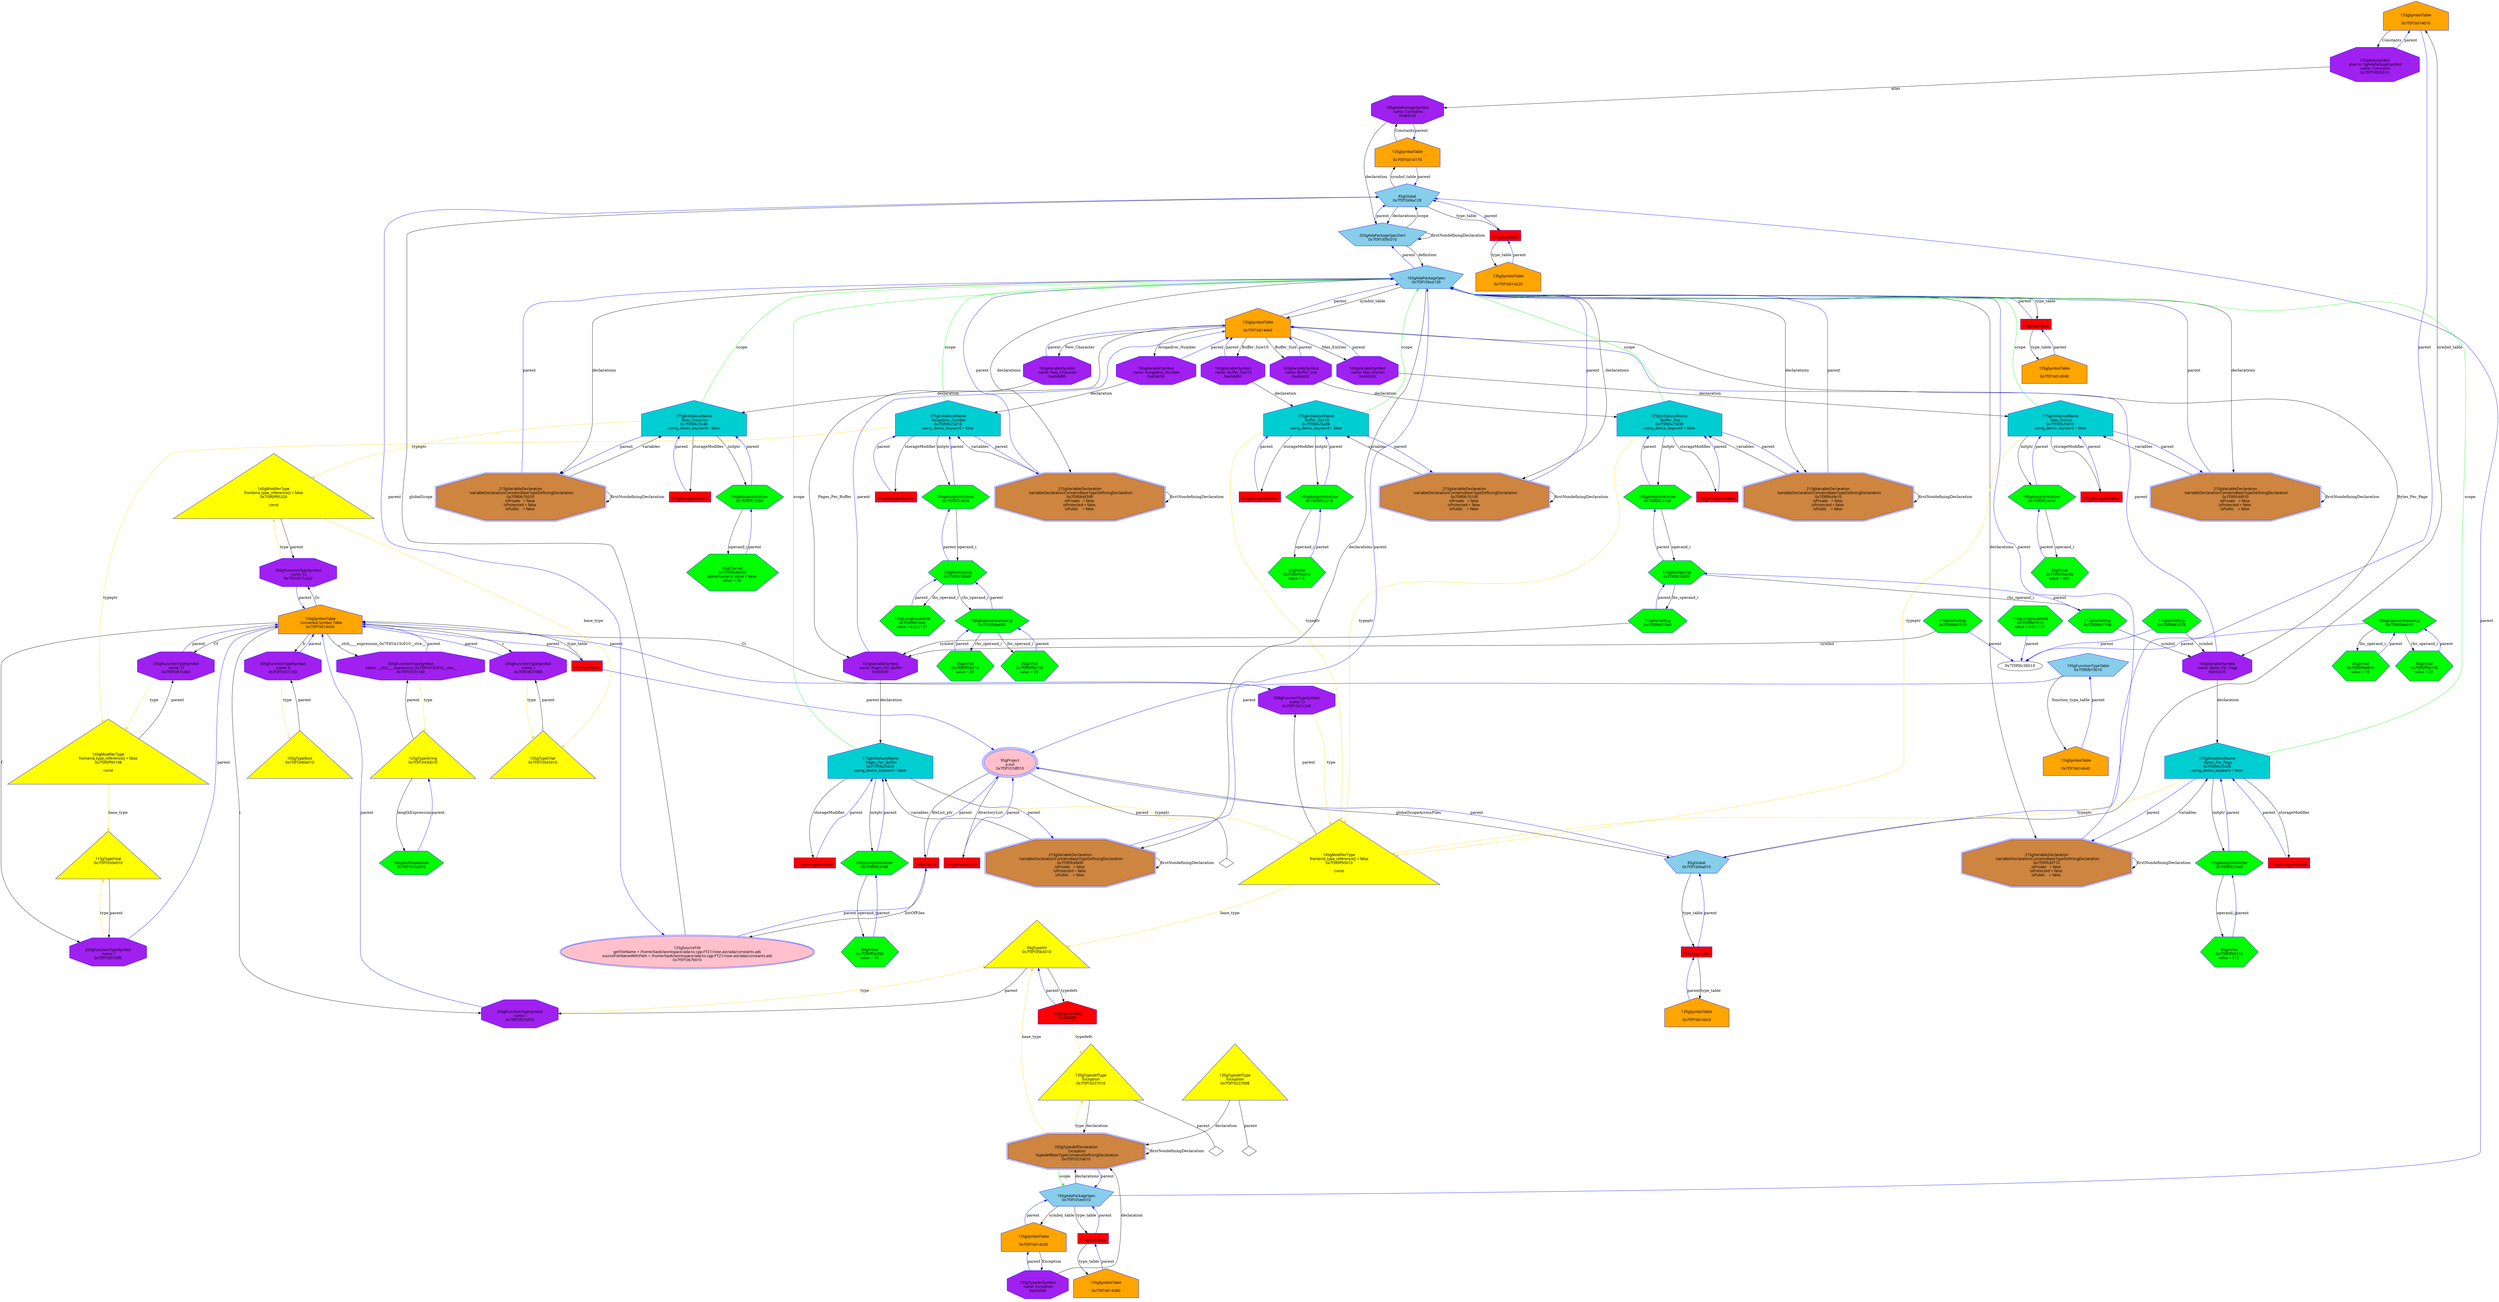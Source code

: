 digraph "Gconstants.ads.dot" {
"0x7f3f1b014010"[label="\n13SgSymbolTable\n  \n  0x7f3f1b014010  " shape=house,regular=0,URL="\N",tooltip="more info at \N",sides=5,peripheries=1,color="blue",fillcolor=orange,fontname="7x13bold",fontcolor=black,style=filled];
"0x7f3f1b014010" -> "0x7f3f10055010"[label="Constants" dir=forward ];
"0x7f3f1b014010" -> "0x7f3f1b06a010"[label="parent" color="blue" dir=forward ];
"0x7f3f1b0140c0"[label="\n13SgSymbolTable\n  \n  0x7f3f1b0140c0  " shape=house,regular=0,URL="\N",tooltip="more info at \N",sides=5,peripheries=1,color="blue",fillcolor=orange,fontname="7x13bold",fontcolor=black,style=filled];
"0x7f3f1b0140c0" -> "0xd0d9c0"[label="parent" color="blue" dir=forward ];
"0x7f3f1b014170"[label="\n13SgSymbolTable\n  \n  0x7f3f1b014170  " shape=house,regular=0,URL="\N",tooltip="more info at \N",sides=5,peripheries=1,color="blue",fillcolor=orange,fontname="7x13bold",fontcolor=black,style=filled];
"0x7f3f1b014170" -> "0xde2cc0"[label="Constants" dir=forward ];
"0x7f3f1b014170" -> "0x7f3f1b06a128"[label="parent" color="blue" dir=forward ];
"0x7f3f1b014220"[label="\n13SgSymbolTable\n  \n  0x7f3f1b014220  " shape=house,regular=0,URL="\N",tooltip="more info at \N",sides=5,peripheries=1,color="blue",fillcolor=orange,fontname="7x13bold",fontcolor=black,style=filled];
"0x7f3f1b014220" -> "0xd0d9e8"[label="parent" color="blue" dir=forward ];
"0x7f3f1b0142d0"[label="\n13SgSymbolTable\n  \n  0x7f3f1b0142d0  " shape=house,regular=0,URL="\N",tooltip="more info at \N",sides=5,peripheries=1,color="blue",fillcolor=orange,fontname="7x13bold",fontcolor=black,style=filled];
"0x7f3f1b0142d0" -> "0xdcb5b0"[label="Exception" dir=forward ];
"0x7f3f1b0142d0" -> "0x7f3f105ee010"[label="parent" color="blue" dir=forward ];
"0x7f3f1b014380"[label="\n13SgSymbolTable\n  \n  0x7f3f1b014380  " shape=house,regular=0,URL="\N",tooltip="more info at \N",sides=5,peripheries=1,color="blue",fillcolor=orange,fontname="7x13bold",fontcolor=black,style=filled];
"0x7f3f1b014380" -> "0xd0da10"[label="parent" color="blue" dir=forward ];
"0x7f3f1b014430"[label="\n13SgSymbolTable\n  Unnamed Symbol Table\n  0x7f3f1b014430  " shape=house,regular=0,URL="\N",tooltip="more info at \N",sides=5,peripheries=1,color="blue",fillcolor=orange,fontname="7x13bold",fontcolor=black,style=filled];
"0x7f3f1b014430" -> "0x7f3f1057c320"[label="Cc" dir=forward ];
"0x7f3f1b014430" -> "0x7f3f1057c2b0"[label="Cf" dir=forward ];
"0x7f3f1b014430" -> "0x7f3f1057c240"[label="Ci" dir=forward ];
"0x7f3f1b014430" -> "0x7f3f1057c1d0"[label="__strb____expression_0x7f3f1b15c010__stre__" dir=forward ];
"0x7f3f1b014430" -> "0x7f3f1057c160"[label="b" dir=forward ];
"0x7f3f1b014430" -> "0x7f3f1057c0f0"[label="f" dir=forward ];
"0x7f3f1b014430" -> "0x7f3f1057c080"[label="c" dir=forward ];
"0x7f3f1b014430" -> "0x7f3f1057c010"[label="i" dir=forward ];
"0x7f3f1b014430" -> "0xd0da38"[label="parent" color="blue" dir=forward ];
"0x7f3f1b0144e0"[label="\n13SgSymbolTable\n  \n  0x7f3f1b0144e0  " shape=house,regular=0,URL="\N",tooltip="more info at \N",sides=5,peripheries=1,color="blue",fillcolor=orange,fontname="7x13bold",fontcolor=black,style=filled];
"0x7f3f1b0144e0" -> "0xe0dd80"[label="New_Character" dir=forward ];
"0x7f3f1b0144e0" -> "0xe0dd50"[label="Buffer_Size10" dir=forward ];
"0x7f3f1b0144e0" -> "0xe0dd20"[label="Buffer_Size" dir=forward ];
"0x7f3f1b0144e0" -> "0xe0dcf0"[label="Pages_Per_Buffer" dir=forward ];
"0x7f3f1b0144e0" -> "0xe0dc90"[label="Avogadros_Number" dir=forward ];
"0x7f3f1b0144e0" -> "0xe0dcc0"[label="Bytes_Per_Page" dir=forward ];
"0x7f3f1b0144e0" -> "0xe0dc60"[label="Max_Entries" dir=forward ];
"0x7f3f1b0144e0" -> "0x7f3f105ee130"[label="parent" color="blue" dir=forward ];
"0x7f3f1b014590"[label="\n13SgSymbolTable\n  \n  0x7f3f1b014590  " shape=house,regular=0,URL="\N",tooltip="more info at \N",sides=5,peripheries=1,color="blue",fillcolor=orange,fontname="7x13bold",fontcolor=black,style=filled];
"0x7f3f1b014590" -> "0xd0da60"[label="parent" color="blue" dir=forward ];
"0x7f3f1b014640"[label="\n13SgSymbolTable\n  \n  0x7f3f1b014640  " shape=house,regular=0,URL="\N",tooltip="more info at \N",sides=5,peripheries=1,color="blue",fillcolor=orange,fontname="7x13bold",fontcolor=black,style=filled];
"0x7f3f1b014640" -> "0x7f3f0fb19010"[label="parent" color="blue" dir=forward ];
"0xdfa3d0"[label="\n17SgStorageModifier" shape=polygon,regular=0,URL="\N",tooltip="more info at \N",sides=4,peripheries=1,color="blue",fillcolor=red,fontname="7x13bold",fontcolor=black,style=filled];
"0xdfa3d0" -> "0x7f3f0fe25010"[label="parent" color="blue" dir=forward ];
"0xdfa3f8"[label="\n17SgStorageModifier" shape=polygon,regular=0,URL="\N",tooltip="more info at \N",sides=4,peripheries=1,color="blue",fillcolor=red,fontname="7x13bold",fontcolor=black,style=filled];
"0xdfa3f8" -> "0x7f3f0fe25218"[label="parent" color="blue" dir=forward ];
"0xdfa420"[label="\n17SgStorageModifier" shape=polygon,regular=0,URL="\N",tooltip="more info at \N",sides=4,peripheries=1,color="blue",fillcolor=red,fontname="7x13bold",fontcolor=black,style=filled];
"0xdfa420" -> "0x7f3f0fe25420"[label="parent" color="blue" dir=forward ];
"0xdfa448"[label="\n17SgStorageModifier" shape=polygon,regular=0,URL="\N",tooltip="more info at \N",sides=4,peripheries=1,color="blue",fillcolor=red,fontname="7x13bold",fontcolor=black,style=filled];
"0xdfa448" -> "0x7f3f0fe25628"[label="parent" color="blue" dir=forward ];
"0xdfa470"[label="\n17SgStorageModifier" shape=polygon,regular=0,URL="\N",tooltip="more info at \N",sides=4,peripheries=1,color="blue",fillcolor=red,fontname="7x13bold",fontcolor=black,style=filled];
"0xdfa470" -> "0x7f3f0fe25830"[label="parent" color="blue" dir=forward ];
"0xdfa498"[label="\n17SgStorageModifier" shape=polygon,regular=0,URL="\N",tooltip="more info at \N",sides=4,peripheries=1,color="blue",fillcolor=red,fontname="7x13bold",fontcolor=black,style=filled];
"0xdfa498" -> "0x7f3f0fe25a38"[label="parent" color="blue" dir=forward ];
"0xdfa4c0"[label="\n17SgStorageModifier" shape=polygon,regular=0,URL="\N",tooltip="more info at \N",sides=4,peripheries=1,color="blue",fillcolor=red,fontname="7x13bold",fontcolor=black,style=filled];
"0xdfa4c0" -> "0x7f3f0fe25c40"[label="parent" color="blue" dir=forward ];
"0x7f3f1067b010"[label="\n12SgSourceFile\n  getFileName = /home/liao6/workspace/ada-to-cpp-FY21/rose-ast/ada/constants.ads  \n  sourceFileNameWithPath = /home/liao6/workspace/ada-to-cpp-FY21/rose-ast/ada/constants.ads  \n  0x7f3f1067b010  " shape=ellipse,regular=0,URL="\N",tooltip="more info at \N",sides=5,peripheries=2,color="blue",fillcolor=pink,fontname="7x13bold",fontcolor=black,style=filled];
"0x7f3f1067b010" -> "0x7f3f1b06a128"[label="globalScope" dir=forward ];
"0x7f3f1067b010" -> "0xcd2f60"[label="parent" color="blue" dir=forward ];
"0xcd2f60"[label="\n10SgFileList" shape=polygon,regular=0,URL="\N",tooltip="more info at \N",sides=4,peripheries=1,color="blue",fillcolor=red,fontname="7x13bold",fontcolor=black,style=filled];
"0xcd2f60" -> "0x7f3f1067b010"[label="listOfFiles" dir=forward ];
"0xcd2f60" -> "0x7f3f107df010"[label="parent" color="blue" dir=forward ];
"0xcf2370"[label="\n15SgDirectoryList" shape=polygon,regular=0,URL="\N",tooltip="more info at \N",sides=4,peripheries=1,color="blue",fillcolor=red,fontname="7x13bold",fontcolor=black,style=filled];
"0xcf2370" -> "0x7f3f107df010"[label="parent" color="blue" dir=forward ];
"0x7f3f107df010"[label="\n9SgProject\n  a.out  \n  0x7f3f107df010  " shape=ellipse,regular=0,URL="\N",tooltip="more info at \N",sides=5,peripheries=3,color="blue",fillcolor=pink,fontname="7x13bold",fontcolor=black,style=filled];
"0x7f3f107df010" -> "0xcd2f60"[label="fileList_ptr" dir=forward ];
"0x7f3f107df010" -> "0xcf2370"[label="directoryList" dir=forward ];
"0x7f3f107df010" -> "0x7f3f1b06a010"[label="globalScopeAcrossFiles" dir=forward ];
"0x7f3f107df010" -> "0x7f3f107df010__parent__null"[label="parent" dir=none ];
"0x7f3f107df010__parent__null"[label="" shape=diamond ];
"0xdb0020"[label="\n12SgTypedefSeq\n  0xdb0020  " shape=house,regular=0,URL="\N",tooltip="more info at \N",sides=5,peripheries=1,color="blue",fillcolor=red,fontname="7x13bold",fontcolor=black,style=filled];
"0xdb0020" -> "0x7f3f10237010"[label="typedefs" color="gold1" dir=forward ];
"0xdb0020" -> "0x7f3f105b3010"[label="parent" color="blue" dir=forward ];
"0xd0d9c0"[label="\n11SgTypeTable" shape=polygon,regular=0,URL="\N",tooltip="more info at \N",sides=4,peripheries=1,color="blue",fillcolor=red,fontname="7x13bold",fontcolor=black,style=filled];
"0xd0d9c0" -> "0x7f3f1b0140c0"[label="type_table" dir=forward ];
"0xd0d9c0" -> "0x7f3f1b06a010"[label="parent" color="blue" dir=forward ];
"0xd0d9e8"[label="\n11SgTypeTable" shape=polygon,regular=0,URL="\N",tooltip="more info at \N",sides=4,peripheries=1,color="blue",fillcolor=red,fontname="7x13bold",fontcolor=black,style=filled];
"0xd0d9e8" -> "0x7f3f1b014220"[label="type_table" dir=forward ];
"0xd0d9e8" -> "0x7f3f1b06a128"[label="parent" color="blue" dir=forward ];
"0xd0da10"[label="\n11SgTypeTable" shape=polygon,regular=0,URL="\N",tooltip="more info at \N",sides=4,peripheries=1,color="blue",fillcolor=red,fontname="7x13bold",fontcolor=black,style=filled];
"0xd0da10" -> "0x7f3f1b014380"[label="type_table" dir=forward ];
"0xd0da10" -> "0x7f3f105ee010"[label="parent" color="blue" dir=forward ];
"0xd0da38"[label="\n11SgTypeTable" shape=polygon,regular=0,URL="\N",tooltip="more info at \N",sides=4,peripheries=1,color="blue",fillcolor=red,fontname="7x13bold",fontcolor=black,style=filled];
"0xd0da38" -> "0x7f3f1b014430"[label="type_table" dir=forward ];
"0xd0da38" -> "0x7f3f107df010"[label="parent" color="blue" dir=forward ];
"0xd0da60"[label="\n11SgTypeTable" shape=polygon,regular=0,URL="\N",tooltip="more info at \N",sides=4,peripheries=1,color="blue",fillcolor=red,fontname="7x13bold",fontcolor=black,style=filled];
"0xd0da60" -> "0x7f3f1b014590"[label="type_table" dir=forward ];
"0xd0da60" -> "0x7f3f105ee130"[label="parent" color="blue" dir=forward ];
"0x7f3f10545010"[label="\n10SgTypeChar\n  0x7f3f10545010  \n   \n   " shape=polygon,regular=0,URL="\N",tooltip="more info at \N",sides=3,peripheries=1,color="blue",fillcolor=yellow,fontname="7x13bold",fontcolor=black,style=filled];
"0x7f3f10545010" -> "0x7f3f1057c080"[label="parent" dir=forward ];
"0x7f3f105b3010"[label="\n9SgTypeInt\n  0x7f3f105b3010  \n   \n   " shape=polygon,regular=0,URL="\N",tooltip="more info at \N",sides=3,peripheries=1,color="blue",fillcolor=yellow,fontname="7x13bold",fontcolor=black,style=filled];
"0x7f3f105b3010" -> "0xdb0020"[label="typedefs" dir=forward ];
"0x7f3f105b3010" -> "0x7f3f1057c010"[label="parent" dir=forward ];
"0x7f3f1050e010"[label="\n11SgTypeFloat\n  0x7f3f1050e010  \n   \n   " shape=polygon,regular=0,URL="\N",tooltip="more info at \N",sides=3,peripheries=1,color="blue",fillcolor=yellow,fontname="7x13bold",fontcolor=black,style=filled];
"0x7f3f1050e010" -> "0x7f3f1057c0f0"[label="parent" dir=forward ];
"0x7f3f10430010"[label="\n12SgTypeString\n  0x7f3f10430010  \n   \n   " shape=polygon,regular=0,URL="\N",tooltip="more info at \N",sides=3,peripheries=1,color="blue",fillcolor=yellow,fontname="7x13bold",fontcolor=black,style=filled];
"0x7f3f10430010" -> "0x7f3f1b15c010"[label="lengthExpression" dir=forward ];
"0x7f3f10430010" -> "0x7f3f1057c1d0"[label="parent" dir=forward ];
"0x7f3f1046b010"[label="\n10SgTypeBool\n  0x7f3f1046b010  \n   \n   " shape=polygon,regular=0,URL="\N",tooltip="more info at \N",sides=3,peripheries=1,color="blue",fillcolor=yellow,fontname="7x13bold",fontcolor=black,style=filled];
"0x7f3f1046b010" -> "0x7f3f1057c160"[label="parent" dir=forward ];
"0x7f3f10237010"[label="\n13SgTypedefType\nException\n  0x7f3f10237010  \n   \n   " shape=polygon,regular=0,URL="\N",tooltip="more info at \N",sides=3,peripheries=1,color="blue",fillcolor=yellow,fontname="7x13bold",fontcolor=black,style=filled];
"0x7f3f10237010" -> "0x7f3f1027a010"[label="declaration" dir=forward ];
"0x7f3f10237010" -> "0x7f3f10237010__parent__null"[label="parent" dir=none ];
"0x7f3f10237010__parent__null"[label="" shape=diamond ];
"0x7f3f10237098"[label="\n13SgTypedefType\nException\n  0x7f3f10237098  \n   \n   " shape=polygon,regular=0,URL="\N",tooltip="more info at \N",sides=3,peripheries=1,color="blue",fillcolor=yellow,fontname="7x13bold",fontcolor=black,style=filled];
"0x7f3f10237098" -> "0x7f3f1027a010"[label="declaration" dir=forward ];
"0x7f3f10237098" -> "0x7f3f10237098__parent__null"[label="parent" dir=none ];
"0x7f3f10237098__parent__null"[label="" shape=diamond ];
"0x7f3f0ff95010"[label="\n14SgModifierType\n    frontend_type_reference() = false    \n  0x7f3f0ff95010  \n   \n const \n   " shape=polygon,regular=0,URL="\N",tooltip="more info at \N",sides=3,peripheries=1,color="blue",fillcolor=yellow,fontname="7x13bold",fontcolor=black,style=filled];
"0x7f3f0ff95010" -> "0x7f3f105b3010"[label="base_type" color="gold1" dir=forward ];
"0x7f3f0ff95010" -> "0x7f3f1057c240"[label="parent" dir=forward ];
"0x7f3f0ff95198"[label="\n14SgModifierType\n    frontend_type_reference() = false    \n  0x7f3f0ff95198  \n   \n const \n   " shape=polygon,regular=0,URL="\N",tooltip="more info at \N",sides=3,peripheries=1,color="blue",fillcolor=yellow,fontname="7x13bold",fontcolor=black,style=filled];
"0x7f3f0ff95198" -> "0x7f3f1050e010"[label="base_type" color="gold1" dir=forward ];
"0x7f3f0ff95198" -> "0x7f3f1057c2b0"[label="parent" dir=forward ];
"0x7f3f0ff95320"[label="\n14SgModifierType\n    frontend_type_reference() = false    \n  0x7f3f0ff95320  \n   \n const \n   " shape=polygon,regular=0,URL="\N",tooltip="more info at \N",sides=3,peripheries=1,color="blue",fillcolor=yellow,fontname="7x13bold",fontcolor=black,style=filled];
"0x7f3f0ff95320" -> "0x7f3f10545010"[label="base_type" color="gold1" dir=forward ];
"0x7f3f0ff95320" -> "0x7f3f1057c320"[label="parent" dir=forward ];
"0x7f3f1b06a010"[label="\n8SgGlobal\n  0x7f3f1b06a010  " shape=polygon,regular=0,URL="\N",tooltip="more info at \N",sides=5,peripheries=1,color="blue",fillcolor=skyblue,fontname="7x13bold",fontcolor=black,style=filled];
"0x7f3f1b06a010" -> "0x7f3f1b014010"[label="symbol_table" dir=forward ];
"0x7f3f1b06a010" -> "0xd0d9c0"[label="type_table" dir=forward ];
"0x7f3f1b06a010" -> "0x7f3f107df010"[label="parent" color="blue" dir=forward ];
"0x7f3f1b06a128"[label="\n8SgGlobal\n  0x7f3f1b06a128  " shape=polygon,regular=0,URL="\N",tooltip="more info at \N",sides=5,peripheries=1,color="blue",fillcolor=skyblue,fontname="7x13bold",fontcolor=black,style=filled];
"0x7f3f1b06a128" -> "0x7f3f1009c010"[label="declarations" dir=forward ];
"0x7f3f1b06a128" -> "0x7f3f1b014170"[label="symbol_table" dir=forward ];
"0x7f3f1b06a128" -> "0xd0d9e8"[label="type_table" dir=forward ];
"0x7f3f1b06a128" -> "0x7f3f1067b010"[label="parent" color="blue" dir=forward ];
"0x7f3f0fb19010"[label="\n19SgFunctionTypeTable\n  0x7f3f0fb19010  " shape=polygon,regular=0,URL="\N",tooltip="more info at \N",sides=5,peripheries=1,color="blue",fillcolor=skyblue,fontname="7x13bold",fontcolor=black,style=filled];
"0x7f3f0fb19010" -> "0x7f3f1b014640"[label="function_type_table" dir=forward ];
"0x7f3f0fb19010" -> "0x7f3f107df010"[label="parent" color="blue" dir=forward ];
"0x7f3f1027a010"[label="\n20SgTypedefDeclaration\n  Exception\n  !typedefBaseTypeContainsDefiningDeclaration\n  0x7f3f1027a010  " shape=polygon,regular=0,URL="\N",tooltip="more info at \N",sides=8,peripheries=2,color="blue",fillcolor=peru,fontname="7x13bold",fontcolor=black,style=filled];
"0x7f3f1027a010" -> "0x7f3f105b3010"[label="base_type" color="gold1" dir=forward ];
"0x7f3f1027a010" -> "0x7f3f10237010"[label="type" color="gold1" dir=forward ];
"0x7f3f1027a010" -> "0x7f3f105ee010"[label="scope" color="green" dir=forward ];
"0x7f3f1027a010" -> "0x7f3f1027a010"[label="firstNondefiningDeclaration" dir=forward ];
"0x7f3f1027a010" -> "0x7f3f105ee010"[label="parent" color="blue" dir=forward ];
"0x7f3f0fc6f010"[label="\n21SgVariableDeclaration\n  !variableDeclarationContainsBaseTypeDefiningDeclaration\n  0x7f3f0fc6f010  \n isPrivate   = false  \n isProtected = false  \n isPublic    = false  " shape=polygon,regular=0,URL="\N",tooltip="more info at \N",sides=8,peripheries=2,color="blue",fillcolor=peru,fontname="7x13bold",fontcolor=black,style=filled];
"0x7f3f0fc6f010" -> "0x7f3f0fe25010"[label="variables" dir=forward ];
"0x7f3f0fc6f010" -> "0x7f3f0fc6f010"[label="firstNondefiningDeclaration" dir=forward ];
"0x7f3f0fc6f010" -> "0x7f3f105ee130"[label="parent" color="blue" dir=forward ];
"0x7f3f0fc6f390"[label="\n21SgVariableDeclaration\n  !variableDeclarationContainsBaseTypeDefiningDeclaration\n  0x7f3f0fc6f390  \n isPrivate   = false  \n isProtected = false  \n isPublic    = false  " shape=polygon,regular=0,URL="\N",tooltip="more info at \N",sides=8,peripheries=2,color="blue",fillcolor=peru,fontname="7x13bold",fontcolor=black,style=filled];
"0x7f3f0fc6f390" -> "0x7f3f0fe25218"[label="variables" dir=forward ];
"0x7f3f0fc6f390" -> "0x7f3f0fc6f390"[label="firstNondefiningDeclaration" dir=forward ];
"0x7f3f0fc6f390" -> "0x7f3f105ee130"[label="parent" color="blue" dir=forward ];
"0x7f3f0fc6f710"[label="\n21SgVariableDeclaration\n  !variableDeclarationContainsBaseTypeDefiningDeclaration\n  0x7f3f0fc6f710  \n isPrivate   = false  \n isProtected = false  \n isPublic    = false  " shape=polygon,regular=0,URL="\N",tooltip="more info at \N",sides=8,peripheries=2,color="blue",fillcolor=peru,fontname="7x13bold",fontcolor=black,style=filled];
"0x7f3f0fc6f710" -> "0x7f3f0fe25420"[label="variables" dir=forward ];
"0x7f3f0fc6f710" -> "0x7f3f0fc6f710"[label="firstNondefiningDeclaration" dir=forward ];
"0x7f3f0fc6f710" -> "0x7f3f105ee130"[label="parent" color="blue" dir=forward ];
"0x7f3f0fc6fa90"[label="\n21SgVariableDeclaration\n  !variableDeclarationContainsBaseTypeDefiningDeclaration\n  0x7f3f0fc6fa90  \n isPrivate   = false  \n isProtected = false  \n isPublic    = false  " shape=polygon,regular=0,URL="\N",tooltip="more info at \N",sides=8,peripheries=2,color="blue",fillcolor=peru,fontname="7x13bold",fontcolor=black,style=filled];
"0x7f3f0fc6fa90" -> "0x7f3f0fe25628"[label="variables" dir=forward ];
"0x7f3f0fc6fa90" -> "0x7f3f0fc6fa90"[label="firstNondefiningDeclaration" dir=forward ];
"0x7f3f0fc6fa90" -> "0x7f3f105ee130"[label="parent" color="blue" dir=forward ];
"0x7f3f0fc6fe10"[label="\n21SgVariableDeclaration\n  !variableDeclarationContainsBaseTypeDefiningDeclaration\n  0x7f3f0fc6fe10  \n isPrivate   = false  \n isProtected = false  \n isPublic    = false  " shape=polygon,regular=0,URL="\N",tooltip="more info at \N",sides=8,peripheries=2,color="blue",fillcolor=peru,fontname="7x13bold",fontcolor=black,style=filled];
"0x7f3f0fc6fe10" -> "0x7f3f0fe25830"[label="variables" dir=forward ];
"0x7f3f0fc6fe10" -> "0x7f3f0fc6fe10"[label="firstNondefiningDeclaration" dir=forward ];
"0x7f3f0fc6fe10" -> "0x7f3f105ee130"[label="parent" color="blue" dir=forward ];
"0x7f3f0fc70190"[label="\n21SgVariableDeclaration\n  !variableDeclarationContainsBaseTypeDefiningDeclaration\n  0x7f3f0fc70190  \n isPrivate   = false  \n isProtected = false  \n isPublic    = false  " shape=polygon,regular=0,URL="\N",tooltip="more info at \N",sides=8,peripheries=2,color="blue",fillcolor=peru,fontname="7x13bold",fontcolor=black,style=filled];
"0x7f3f0fc70190" -> "0x7f3f0fe25a38"[label="variables" dir=forward ];
"0x7f3f0fc70190" -> "0x7f3f0fc70190"[label="firstNondefiningDeclaration" dir=forward ];
"0x7f3f0fc70190" -> "0x7f3f105ee130"[label="parent" color="blue" dir=forward ];
"0x7f3f0fc70510"[label="\n21SgVariableDeclaration\n  !variableDeclarationContainsBaseTypeDefiningDeclaration\n  0x7f3f0fc70510  \n isPrivate   = false  \n isProtected = false  \n isPublic    = false  " shape=polygon,regular=0,URL="\N",tooltip="more info at \N",sides=8,peripheries=2,color="blue",fillcolor=peru,fontname="7x13bold",fontcolor=black,style=filled];
"0x7f3f0fc70510" -> "0x7f3f0fe25c40"[label="variables" dir=forward ];
"0x7f3f0fc70510" -> "0x7f3f0fc70510"[label="firstNondefiningDeclaration" dir=forward ];
"0x7f3f0fc70510" -> "0x7f3f105ee130"[label="parent" color="blue" dir=forward ];
"0x7f3f105ee010"[label="\n16SgAdaPackageSpec\n  0x7f3f105ee010  " shape=polygon,regular=0,URL="\N",tooltip="more info at \N",sides=5,peripheries=1,color="blue",fillcolor=skyblue,fontname="7x13bold",fontcolor=black,style=filled];
"0x7f3f105ee010" -> "0x7f3f1027a010"[label="declarations" dir=forward ];
"0x7f3f105ee010" -> "0x7f3f1b0142d0"[label="symbol_table" dir=forward ];
"0x7f3f105ee010" -> "0xd0da10"[label="type_table" dir=forward ];
"0x7f3f105ee010" -> "0x7f3f1b06a128"[label="parent" color="blue" dir=forward ];
"0x7f3f105ee130"[label="\n16SgAdaPackageSpec\n  0x7f3f105ee130  " shape=polygon,regular=0,URL="\N",tooltip="more info at \N",sides=5,peripheries=1,color="blue",fillcolor=skyblue,fontname="7x13bold",fontcolor=black,style=filled];
"0x7f3f105ee130" -> "0x7f3f0fc6f010"[label="declarations" dir=forward ];
"0x7f3f105ee130" -> "0x7f3f0fc6f390"[label="declarations" dir=forward ];
"0x7f3f105ee130" -> "0x7f3f0fc6f710"[label="declarations" dir=forward ];
"0x7f3f105ee130" -> "0x7f3f0fc6fa90"[label="declarations" dir=forward ];
"0x7f3f105ee130" -> "0x7f3f0fc6fe10"[label="declarations" dir=forward ];
"0x7f3f105ee130" -> "0x7f3f0fc70190"[label="declarations" dir=forward ];
"0x7f3f105ee130" -> "0x7f3f0fc70510"[label="declarations" dir=forward ];
"0x7f3f105ee130" -> "0x7f3f1b0144e0"[label="symbol_table" dir=forward ];
"0x7f3f105ee130" -> "0xd0da60"[label="type_table" dir=forward ];
"0x7f3f105ee130" -> "0x7f3f1009c010"[label="parent" color="blue" dir=forward ];
"0x7f3f1009c010"[label="\n20SgAdaPackageSpecDecl\n  0x7f3f1009c010  " shape=polygon,regular=0,URL="\N",tooltip="more info at \N",sides=5,peripheries=1,color="blue",fillcolor=skyblue,fontname="7x13bold",fontcolor=black,style=filled];
"0x7f3f1009c010" -> "0x7f3f105ee130"[label="definition" dir=forward ];
"0x7f3f1009c010" -> "0x7f3f1b06a128"[label="scope" dir=forward ];
"0x7f3f1009c010" -> "0x7f3f1009c010"[label="firstNondefiningDeclaration" dir=forward ];
"0x7f3f1009c010" -> "0x7f3f1b06a128"[label="parent" color="blue" dir=forward ];
"0x7f3f0fb87010"[label="\n11SgVarRefExp\n  0x7f3f0fb87010  " shape=polygon,regular=0,URL="\N",tooltip="more info at \N",sides=6,peripheries=1,color="blue",fillcolor=green,fontname="7x13bold",fontcolor=black,style=filled];
"0x7f3f0fb87010" -> "0xe0dcf0"[label="symbol" dir=forward ];
"0x7f3f0fb87010" -> "0x7f3f0fc38010"[label="parent" color="blue" dir=forward ];
"0x7f3f0fb87078"[label="\n11SgVarRefExp\n  0x7f3f0fb87078  " shape=polygon,regular=0,URL="\N",tooltip="more info at \N",sides=6,peripheries=1,color="blue",fillcolor=green,fontname="7x13bold",fontcolor=black,style=filled];
"0x7f3f0fb87078" -> "0xe0dcc0"[label="symbol" dir=forward ];
"0x7f3f0fb87078" -> "0x7f3f0fc38010"[label="parent" color="blue" dir=forward ];
"0x7f3f0fb870e0"[label="\n11SgVarRefExp\n  0x7f3f0fb870e0  " shape=polygon,regular=0,URL="\N",tooltip="more info at \N",sides=6,peripheries=1,color="blue",fillcolor=green,fontname="7x13bold",fontcolor=black,style=filled];
"0x7f3f0fb870e0" -> "0xe0dcf0"[label="symbol" dir=forward ];
"0x7f3f0fb870e0" -> "0x7f3f0fc380f0"[label="parent" color="blue" dir=forward ];
"0x7f3f0fb87148"[label="\n11SgVarRefExp\n  0x7f3f0fb87148  " shape=polygon,regular=0,URL="\N",tooltip="more info at \N",sides=6,peripheries=1,color="blue",fillcolor=green,fontname="7x13bold",fontcolor=black,style=filled];
"0x7f3f0fb87148" -> "0xe0dcc0"[label="symbol" dir=forward ];
"0x7f3f0fb87148" -> "0x7f3f0fc380f0"[label="parent" color="blue" dir=forward ];
"0x7f3f0ff23010"[label="\n19SgAssignInitializer\n  0x7f3f0ff23010  " shape=polygon,regular=0,URL="\N",tooltip="more info at \N",sides=6,peripheries=1,color="blue",fillcolor=green,fontname="7x13bold",fontcolor=black,style=filled];
"0x7f3f0ff23010" -> "0x7f3f0ff56090"[label="operand_i" dir=forward ];
"0x7f3f0ff23010" -> "0x7f3f0fe25010"[label="parent" color="blue" dir=forward ];
"0x7f3f0ff23078"[label="\n19SgAssignInitializer\n  0x7f3f0ff23078  " shape=polygon,regular=0,URL="\N",tooltip="more info at \N",sides=6,peripheries=1,color="blue",fillcolor=green,fontname="7x13bold",fontcolor=black,style=filled];
"0x7f3f0ff23078" -> "0x7f3f0fc38080"[label="operand_i" dir=forward ];
"0x7f3f0ff23078" -> "0x7f3f0fe25218"[label="parent" color="blue" dir=forward ];
"0x7f3f0ff230e0"[label="\n19SgAssignInitializer\n  0x7f3f0ff230e0  " shape=polygon,regular=0,URL="\N",tooltip="more info at \N",sides=6,peripheries=1,color="blue",fillcolor=green,fontname="7x13bold",fontcolor=black,style=filled];
"0x7f3f0ff230e0" -> "0x7f3f0ff56310"[label="operand_i" dir=forward ];
"0x7f3f0ff230e0" -> "0x7f3f0fe25420"[label="parent" color="blue" dir=forward ];
"0x7f3f0ff23148"[label="\n19SgAssignInitializer\n  0x7f3f0ff23148  " shape=polygon,regular=0,URL="\N",tooltip="more info at \N",sides=6,peripheries=1,color="blue",fillcolor=green,fontname="7x13bold",fontcolor=black,style=filled];
"0x7f3f0ff23148" -> "0x7f3f0ff56390"[label="operand_i" dir=forward ];
"0x7f3f0ff23148" -> "0x7f3f0fe25628"[label="parent" color="blue" dir=forward ];
"0x7f3f0ff231b0"[label="\n19SgAssignInitializer\n  0x7f3f0ff231b0  " shape=polygon,regular=0,URL="\N",tooltip="more info at \N",sides=6,peripheries=1,color="blue",fillcolor=green,fontname="7x13bold",fontcolor=black,style=filled];
"0x7f3f0ff231b0" -> "0x7f3f0fc380f0"[label="operand_i" dir=forward ];
"0x7f3f0ff231b0" -> "0x7f3f0fe25830"[label="parent" color="blue" dir=forward ];
"0x7f3f0ff23218"[label="\n19SgAssignInitializer\n  0x7f3f0ff23218  " shape=polygon,regular=0,URL="\N",tooltip="more info at \N",sides=6,peripheries=1,color="blue",fillcolor=green,fontname="7x13bold",fontcolor=black,style=filled];
"0x7f3f0ff23218" -> "0x7f3f0ff56410"[label="operand_i" dir=forward ];
"0x7f3f0ff23218" -> "0x7f3f0fe25a38"[label="parent" color="blue" dir=forward ];
"0x7f3f0ff23280"[label="\n19SgAssignInitializer\n  0x7f3f0ff23280  " shape=polygon,regular=0,URL="\N",tooltip="more info at \N",sides=6,peripheries=1,color="blue",fillcolor=green,fontname="7x13bold",fontcolor=black,style=filled];
"0x7f3f0ff23280" -> "0x7f3f0fb48090"[label="operand_i" dir=forward ];
"0x7f3f0ff23280" -> "0x7f3f0fe25c40"[label="parent" color="blue" dir=forward ];
"0x7f3f0fc38080"[label="\n12SgMultiplyOp\n  0x7f3f0fc38080  " shape=polygon,regular=0,URL="\N",tooltip="more info at \N",sides=6,peripheries=1,color="blue",fillcolor=green,fontname="7x13bold",fontcolor=black,style=filled];
"0x7f3f0fc38080" -> "0x7f3f0fbf10a0"[label="lhs_operand_i" dir=forward ];
"0x7f3f0fc38080" -> "0x7f3f0fbba080"[label="rhs_operand_i" dir=forward ];
"0x7f3f0fc38080" -> "0x7f3f0ff23078"[label="parent" color="blue" dir=forward ];
"0x7f3f0fc380f0"[label="\n12SgMultiplyOp\n  0x7f3f0fc380f0  " shape=polygon,regular=0,URL="\N",tooltip="more info at \N",sides=6,peripheries=1,color="blue",fillcolor=green,fontname="7x13bold",fontcolor=black,style=filled];
"0x7f3f0fc380f0" -> "0x7f3f0fb870e0"[label="lhs_operand_i" dir=forward ];
"0x7f3f0fc380f0" -> "0x7f3f0fb87148"[label="rhs_operand_i" dir=forward ];
"0x7f3f0fc380f0" -> "0x7f3f0ff231b0"[label="parent" color="blue" dir=forward ];
"0x7f3f0fb48090"[label="\n9SgCharVal\n  0x7f3f0fb48090  \n alpha/numeric value = false  \n value = 39  " shape=polygon,regular=0,URL="\N",tooltip="more info at \N",sides=6,peripheries=1,color="blue",fillcolor=green,fontname="7x13bold",fontcolor=black,style=filled];
"0x7f3f0fb48090" -> "0x7f3f0ff23280"[label="parent" color="blue" dir=forward ];
"0x7f3f0ff56010"[label="\n8SgIntVal\n  0x7f3f0ff56010  \n value = 10  " shape=polygon,regular=0,URL="\N",tooltip="more info at \N",sides=6,peripheries=1,color="blue",fillcolor=green,fontname="7x13bold",fontcolor=black,style=filled];
"0x7f3f0ff56010" -> "0x7f3f0fbba010"[label="parent" color="blue" dir=forward ];
"0x7f3f0ff56090"[label="\n8SgIntVal\n  0x7f3f0ff56090  \n value = 400  " shape=polygon,regular=0,URL="\N",tooltip="more info at \N",sides=6,peripheries=1,color="blue",fillcolor=green,fontname="7x13bold",fontcolor=black,style=filled];
"0x7f3f0ff56090" -> "0x7f3f0ff23010"[label="parent" color="blue" dir=forward ];
"0x7f3f0ff56110"[label="\n8SgIntVal\n  0x7f3f0ff56110  \n value = 23  " shape=polygon,regular=0,URL="\N",tooltip="more info at \N",sides=6,peripheries=1,color="blue",fillcolor=green,fontname="7x13bold",fontcolor=black,style=filled];
"0x7f3f0ff56110" -> "0x7f3f0fbba010"[label="parent" color="blue" dir=forward ];
"0x7f3f0ff56190"[label="\n8SgIntVal\n  0x7f3f0ff56190  \n value = 10  " shape=polygon,regular=0,URL="\N",tooltip="more info at \N",sides=6,peripheries=1,color="blue",fillcolor=green,fontname="7x13bold",fontcolor=black,style=filled];
"0x7f3f0ff56190" -> "0x7f3f0fbba080"[label="parent" color="blue" dir=forward ];
"0x7f3f0ff56210"[label="\n8SgIntVal\n  0x7f3f0ff56210  \n value = 23  " shape=polygon,regular=0,URL="\N",tooltip="more info at \N",sides=6,peripheries=1,color="blue",fillcolor=green,fontname="7x13bold",fontcolor=black,style=filled];
"0x7f3f0ff56210" -> "0x7f3f0fbba080"[label="parent" color="blue" dir=forward ];
"0x7f3f0ff56310"[label="\n8SgIntVal\n  0x7f3f0ff56310  \n value = 512  " shape=polygon,regular=0,URL="\N",tooltip="more info at \N",sides=6,peripheries=1,color="blue",fillcolor=green,fontname="7x13bold",fontcolor=black,style=filled];
"0x7f3f0ff56310" -> "0x7f3f0ff230e0"[label="parent" color="blue" dir=forward ];
"0x7f3f0ff56390"[label="\n8SgIntVal\n  0x7f3f0ff56390  \n value = 10  " shape=polygon,regular=0,URL="\N",tooltip="more info at \N",sides=6,peripheries=1,color="blue",fillcolor=green,fontname="7x13bold",fontcolor=black,style=filled];
"0x7f3f0ff56390" -> "0x7f3f0ff23148"[label="parent" color="blue" dir=forward ];
"0x7f3f0ff56410"[label="\n8SgIntVal\n  0x7f3f0ff56410  \n value = 5  " shape=polygon,regular=0,URL="\N",tooltip="more info at \N",sides=6,peripheries=1,color="blue",fillcolor=green,fontname="7x13bold",fontcolor=black,style=filled];
"0x7f3f0ff56410" -> "0x7f3f0ff23218"[label="parent" color="blue" dir=forward ];
"0x7f3f0fbf1010"[label="\n15SgLongDoubleVal\n  0x7f3f0fbf1010  \n value = 6.022137  " shape=polygon,regular=0,URL="\N",tooltip="more info at \N",sides=6,peripheries=1,color="blue",fillcolor=green,fontname="7x13bold",fontcolor=black,style=filled];
"0x7f3f0fbf1010" -> "0x7f3f0fc38010"[label="parent" color="blue" dir=forward ];
"0x7f3f0fbf10a0"[label="\n15SgLongDoubleVal\n  0x7f3f0fbf10a0  \n value = 6.022137  " shape=polygon,regular=0,URL="\N",tooltip="more info at \N",sides=6,peripheries=1,color="blue",fillcolor=green,fontname="7x13bold",fontcolor=black,style=filled];
"0x7f3f0fbf10a0" -> "0x7f3f0fc38080"[label="parent" color="blue" dir=forward ];
"0x7f3f1b15c010"[label="\n16SgNullExpression\n  0x7f3f1b15c010  " shape=polygon,regular=0,URL="\N",tooltip="more info at \N",sides=6,peripheries=1,color="blue",fillcolor=green,fontname="7x13bold",fontcolor=black,style=filled];
"0x7f3f1b15c010" -> "0x7f3f10430010"[label="parent" color="blue" dir=forward ];
"0x7f3f0fbba010"[label="\n18SgExponentiationOp\n  0x7f3f0fbba010  " shape=polygon,regular=0,URL="\N",tooltip="more info at \N",sides=6,peripheries=1,color="blue",fillcolor=green,fontname="7x13bold",fontcolor=black,style=filled];
"0x7f3f0fbba010" -> "0x7f3f0ff56010"[label="lhs_operand_i" dir=forward ];
"0x7f3f0fbba010" -> "0x7f3f0ff56110"[label="rhs_operand_i" dir=forward ];
"0x7f3f0fbba010" -> "0x7f3f0fc38010"[label="parent" color="blue" dir=forward ];
"0x7f3f0fbba080"[label="\n18SgExponentiationOp\n  0x7f3f0fbba080  " shape=polygon,regular=0,URL="\N",tooltip="more info at \N",sides=6,peripheries=1,color="blue",fillcolor=green,fontname="7x13bold",fontcolor=black,style=filled];
"0x7f3f0fbba080" -> "0x7f3f0ff56190"[label="lhs_operand_i" dir=forward ];
"0x7f3f0fbba080" -> "0x7f3f0ff56210"[label="rhs_operand_i" dir=forward ];
"0x7f3f0fbba080" -> "0x7f3f0fc38080"[label="parent" color="blue" dir=forward ];
"0xe0dc60"[label="\n16SgVariableSymbol\n name: Max_Entries\n  0xe0dc60  " shape=polygon,regular=0,URL="\N",tooltip="more info at \N",sides=8,peripheries=1,color="blue",fillcolor=purple,fontname="7x13bold",fontcolor=black,style=filled];
"0xe0dc60" -> "0x7f3f0fe25010"[label="declaration" dir=forward ];
"0xe0dc60" -> "0x7f3f1b0144e0"[label="parent" color="blue" dir=forward ];
"0xe0dc90"[label="\n16SgVariableSymbol\n name: Avogadros_Number\n  0xe0dc90  " shape=polygon,regular=0,URL="\N",tooltip="more info at \N",sides=8,peripheries=1,color="blue",fillcolor=purple,fontname="7x13bold",fontcolor=black,style=filled];
"0xe0dc90" -> "0x7f3f0fe25218"[label="declaration" dir=forward ];
"0xe0dc90" -> "0x7f3f1b0144e0"[label="parent" color="blue" dir=forward ];
"0xe0dcc0"[label="\n16SgVariableSymbol\n name: Bytes_Per_Page\n  0xe0dcc0  " shape=polygon,regular=0,URL="\N",tooltip="more info at \N",sides=8,peripheries=1,color="blue",fillcolor=purple,fontname="7x13bold",fontcolor=black,style=filled];
"0xe0dcc0" -> "0x7f3f0fe25420"[label="declaration" dir=forward ];
"0xe0dcc0" -> "0x7f3f1b0144e0"[label="parent" color="blue" dir=forward ];
"0xe0dcf0"[label="\n16SgVariableSymbol\n name: Pages_Per_Buffer\n  0xe0dcf0  " shape=polygon,regular=0,URL="\N",tooltip="more info at \N",sides=8,peripheries=1,color="blue",fillcolor=purple,fontname="7x13bold",fontcolor=black,style=filled];
"0xe0dcf0" -> "0x7f3f0fe25628"[label="declaration" dir=forward ];
"0xe0dcf0" -> "0x7f3f1b0144e0"[label="parent" color="blue" dir=forward ];
"0xe0dd20"[label="\n16SgVariableSymbol\n name: Buffer_Size\n  0xe0dd20  " shape=polygon,regular=0,URL="\N",tooltip="more info at \N",sides=8,peripheries=1,color="blue",fillcolor=purple,fontname="7x13bold",fontcolor=black,style=filled];
"0xe0dd20" -> "0x7f3f0fe25830"[label="declaration" dir=forward ];
"0xe0dd20" -> "0x7f3f1b0144e0"[label="parent" color="blue" dir=forward ];
"0xe0dd50"[label="\n16SgVariableSymbol\n name: Buffer_Size10\n  0xe0dd50  " shape=polygon,regular=0,URL="\N",tooltip="more info at \N",sides=8,peripheries=1,color="blue",fillcolor=purple,fontname="7x13bold",fontcolor=black,style=filled];
"0xe0dd50" -> "0x7f3f0fe25a38"[label="declaration" dir=forward ];
"0xe0dd50" -> "0x7f3f1b0144e0"[label="parent" color="blue" dir=forward ];
"0xe0dd80"[label="\n16SgVariableSymbol\n name: New_Character\n  0xe0dd80  " shape=polygon,regular=0,URL="\N",tooltip="more info at \N",sides=8,peripheries=1,color="blue",fillcolor=purple,fontname="7x13bold",fontcolor=black,style=filled];
"0xe0dd80" -> "0x7f3f0fe25c40"[label="declaration" dir=forward ];
"0xe0dd80" -> "0x7f3f1b0144e0"[label="parent" color="blue" dir=forward ];
"0x7f3f1057c010"[label="\n20SgFunctionTypeSymbol\n name: i\n  0x7f3f1057c010  " shape=polygon,regular=0,URL="\N",tooltip="more info at \N",sides=8,peripheries=1,color="blue",fillcolor=purple,fontname="7x13bold",fontcolor=black,style=filled];
"0x7f3f1057c010" -> "0x7f3f105b3010"[label="type" color="gold1" dir=forward ];
"0x7f3f1057c010" -> "0x7f3f1b014430"[label="parent" color="blue" dir=forward ];
"0x7f3f1057c080"[label="\n20SgFunctionTypeSymbol\n name: c\n  0x7f3f1057c080  " shape=polygon,regular=0,URL="\N",tooltip="more info at \N",sides=8,peripheries=1,color="blue",fillcolor=purple,fontname="7x13bold",fontcolor=black,style=filled];
"0x7f3f1057c080" -> "0x7f3f10545010"[label="type" color="gold1" dir=forward ];
"0x7f3f1057c080" -> "0x7f3f1b014430"[label="parent" color="blue" dir=forward ];
"0x7f3f1057c0f0"[label="\n20SgFunctionTypeSymbol\n name: f\n  0x7f3f1057c0f0  " shape=polygon,regular=0,URL="\N",tooltip="more info at \N",sides=8,peripheries=1,color="blue",fillcolor=purple,fontname="7x13bold",fontcolor=black,style=filled];
"0x7f3f1057c0f0" -> "0x7f3f1050e010"[label="type" color="gold1" dir=forward ];
"0x7f3f1057c0f0" -> "0x7f3f1b014430"[label="parent" color="blue" dir=forward ];
"0x7f3f1057c160"[label="\n20SgFunctionTypeSymbol\n name: b\n  0x7f3f1057c160  " shape=polygon,regular=0,URL="\N",tooltip="more info at \N",sides=8,peripheries=1,color="blue",fillcolor=purple,fontname="7x13bold",fontcolor=black,style=filled];
"0x7f3f1057c160" -> "0x7f3f1046b010"[label="type" color="gold1" dir=forward ];
"0x7f3f1057c160" -> "0x7f3f1b014430"[label="parent" color="blue" dir=forward ];
"0x7f3f1057c1d0"[label="\n20SgFunctionTypeSymbol\n name: __strb____expression_0x7f3f1b15c010__stre__\n  0x7f3f1057c1d0  " shape=polygon,regular=0,URL="\N",tooltip="more info at \N",sides=8,peripheries=1,color="blue",fillcolor=purple,fontname="7x13bold",fontcolor=black,style=filled];
"0x7f3f1057c1d0" -> "0x7f3f10430010"[label="type" color="gold1" dir=forward ];
"0x7f3f1057c1d0" -> "0x7f3f1b014430"[label="parent" color="blue" dir=forward ];
"0x7f3f1057c240"[label="\n20SgFunctionTypeSymbol\n name: Ci\n  0x7f3f1057c240  " shape=polygon,regular=0,URL="\N",tooltip="more info at \N",sides=8,peripheries=1,color="blue",fillcolor=purple,fontname="7x13bold",fontcolor=black,style=filled];
"0x7f3f1057c240" -> "0x7f3f0ff95010"[label="type" color="gold1" dir=forward ];
"0x7f3f1057c240" -> "0x7f3f1b014430"[label="parent" color="blue" dir=forward ];
"0x7f3f1057c2b0"[label="\n20SgFunctionTypeSymbol\n name: Cf\n  0x7f3f1057c2b0  " shape=polygon,regular=0,URL="\N",tooltip="more info at \N",sides=8,peripheries=1,color="blue",fillcolor=purple,fontname="7x13bold",fontcolor=black,style=filled];
"0x7f3f1057c2b0" -> "0x7f3f0ff95198"[label="type" color="gold1" dir=forward ];
"0x7f3f1057c2b0" -> "0x7f3f1b014430"[label="parent" color="blue" dir=forward ];
"0x7f3f1057c320"[label="\n20SgFunctionTypeSymbol\n name: Cc\n  0x7f3f1057c320  " shape=polygon,regular=0,URL="\N",tooltip="more info at \N",sides=8,peripheries=1,color="blue",fillcolor=purple,fontname="7x13bold",fontcolor=black,style=filled];
"0x7f3f1057c320" -> "0x7f3f0ff95320"[label="type" color="gold1" dir=forward ];
"0x7f3f1057c320" -> "0x7f3f1b014430"[label="parent" color="blue" dir=forward ];
"0xdcb5b0"[label="\n15SgTypedefSymbol\n name: Exception\n  0xdcb5b0  " shape=polygon,regular=0,URL="\N",tooltip="more info at \N",sides=8,peripheries=1,color="blue",fillcolor=purple,fontname="7x13bold",fontcolor=black,style=filled];
"0xdcb5b0" -> "0x7f3f1027a010"[label="declaration" dir=forward ];
"0xdcb5b0" -> "0x7f3f1b0142d0"[label="parent" color="blue" dir=forward ];
"0x7f3f10055010"[label="\n13SgAliasSymbol\n alias to: SgAdaPackageSymbol\n name: Constants\n  0x7f3f10055010  " shape=polygon,regular=0,URL="\N",tooltip="more info at \N",sides=8,peripheries=1,color="blue",fillcolor=purple,fontname="7x13bold",fontcolor=black,style=filled];
"0x7f3f10055010" -> "0xde2cc0"[label="alias" dir=forward ];
"0x7f3f10055010" -> "0x7f3f1b014010"[label="parent" color="blue" dir=forward ];
"0xde2cc0"[label="\n18SgAdaPackageSymbol\n name: Constants\n  0xde2cc0  " shape=polygon,regular=0,URL="\N",tooltip="more info at \N",sides=8,peripheries=1,color="blue",fillcolor=purple,fontname="7x13bold",fontcolor=black,style=filled];
"0xde2cc0" -> "0x7f3f1009c010"[label="declaration" dir=forward ];
"0xde2cc0" -> "0x7f3f1b014170"[label="parent" color="blue" dir=forward ];
"0x7f3f0fe25010"[label="\n17SgInitializedName\n  Max_Entries\n  0x7f3f0fe25010  \n  using_device_keyword = false  " shape=house,regular=0,URL="\N",tooltip="more info at \N",sides=5,peripheries=1,color="blue",fillcolor=darkturquoise,fontname="7x13bold",fontcolor=black,style=filled];
"0x7f3f0fe25010" -> "0x7f3f0ff95010"[label="typeptr" color="gold1" dir=forward ];
"0x7f3f0fe25010" -> "0x7f3f0ff23010"[label="initptr" dir=forward ];
"0x7f3f0fe25010" -> "0xdfa3d0"[label="storageModifier" dir=forward ];
"0x7f3f0fe25010" -> "0x7f3f105ee130"[label="scope" color="green" dir=forward ];
"0x7f3f0fe25010" -> "0x7f3f0fc6f010"[label="parent" color="blue" dir=forward ];
"0x7f3f0fe25218"[label="\n17SgInitializedName\n  Avogadros_Number\n  0x7f3f0fe25218  \n  using_device_keyword = false  " shape=house,regular=0,URL="\N",tooltip="more info at \N",sides=5,peripheries=1,color="blue",fillcolor=darkturquoise,fontname="7x13bold",fontcolor=black,style=filled];
"0x7f3f0fe25218" -> "0x7f3f0ff95198"[label="typeptr" color="gold1" dir=forward ];
"0x7f3f0fe25218" -> "0x7f3f0ff23078"[label="initptr" dir=forward ];
"0x7f3f0fe25218" -> "0xdfa3f8"[label="storageModifier" dir=forward ];
"0x7f3f0fe25218" -> "0x7f3f105ee130"[label="scope" color="green" dir=forward ];
"0x7f3f0fe25218" -> "0x7f3f0fc6f390"[label="parent" color="blue" dir=forward ];
"0x7f3f0fe25420"[label="\n17SgInitializedName\n  Bytes_Per_Page\n  0x7f3f0fe25420  \n  using_device_keyword = false  " shape=house,regular=0,URL="\N",tooltip="more info at \N",sides=5,peripheries=1,color="blue",fillcolor=darkturquoise,fontname="7x13bold",fontcolor=black,style=filled];
"0x7f3f0fe25420" -> "0x7f3f0ff95010"[label="typeptr" color="gold1" dir=forward ];
"0x7f3f0fe25420" -> "0x7f3f0ff230e0"[label="initptr" dir=forward ];
"0x7f3f0fe25420" -> "0xdfa420"[label="storageModifier" dir=forward ];
"0x7f3f0fe25420" -> "0x7f3f105ee130"[label="scope" color="green" dir=forward ];
"0x7f3f0fe25420" -> "0x7f3f0fc6f710"[label="parent" color="blue" dir=forward ];
"0x7f3f0fe25628"[label="\n17SgInitializedName\n  Pages_Per_Buffer\n  0x7f3f0fe25628  \n  using_device_keyword = false  " shape=house,regular=0,URL="\N",tooltip="more info at \N",sides=5,peripheries=1,color="blue",fillcolor=darkturquoise,fontname="7x13bold",fontcolor=black,style=filled];
"0x7f3f0fe25628" -> "0x7f3f0ff95010"[label="typeptr" color="gold1" dir=forward ];
"0x7f3f0fe25628" -> "0x7f3f0ff23148"[label="initptr" dir=forward ];
"0x7f3f0fe25628" -> "0xdfa448"[label="storageModifier" dir=forward ];
"0x7f3f0fe25628" -> "0x7f3f105ee130"[label="scope" color="green" dir=forward ];
"0x7f3f0fe25628" -> "0x7f3f0fc6fa90"[label="parent" color="blue" dir=forward ];
"0x7f3f0fe25830"[label="\n17SgInitializedName\n  Buffer_Size\n  0x7f3f0fe25830  \n  using_device_keyword = false  " shape=house,regular=0,URL="\N",tooltip="more info at \N",sides=5,peripheries=1,color="blue",fillcolor=darkturquoise,fontname="7x13bold",fontcolor=black,style=filled];
"0x7f3f0fe25830" -> "0x7f3f0ff95010"[label="typeptr" color="gold1" dir=forward ];
"0x7f3f0fe25830" -> "0x7f3f0ff231b0"[label="initptr" dir=forward ];
"0x7f3f0fe25830" -> "0xdfa470"[label="storageModifier" dir=forward ];
"0x7f3f0fe25830" -> "0x7f3f105ee130"[label="scope" color="green" dir=forward ];
"0x7f3f0fe25830" -> "0x7f3f0fc6fe10"[label="parent" color="blue" dir=forward ];
"0x7f3f0fe25a38"[label="\n17SgInitializedName\n  Buffer_Size10\n  0x7f3f0fe25a38  \n  using_device_keyword = false  " shape=house,regular=0,URL="\N",tooltip="more info at \N",sides=5,peripheries=1,color="blue",fillcolor=darkturquoise,fontname="7x13bold",fontcolor=black,style=filled];
"0x7f3f0fe25a38" -> "0x7f3f0ff95010"[label="typeptr" color="gold1" dir=forward ];
"0x7f3f0fe25a38" -> "0x7f3f0ff23218"[label="initptr" dir=forward ];
"0x7f3f0fe25a38" -> "0xdfa498"[label="storageModifier" dir=forward ];
"0x7f3f0fe25a38" -> "0x7f3f105ee130"[label="scope" color="green" dir=forward ];
"0x7f3f0fe25a38" -> "0x7f3f0fc70190"[label="parent" color="blue" dir=forward ];
"0x7f3f0fe25c40"[label="\n17SgInitializedName\n  New_Character\n  0x7f3f0fe25c40  \n  using_device_keyword = false  " shape=house,regular=0,URL="\N",tooltip="more info at \N",sides=5,peripheries=1,color="blue",fillcolor=darkturquoise,fontname="7x13bold",fontcolor=black,style=filled];
"0x7f3f0fe25c40" -> "0x7f3f0ff95320"[label="typeptr" color="gold1" dir=forward ];
"0x7f3f0fe25c40" -> "0x7f3f0ff23280"[label="initptr" dir=forward ];
"0x7f3f0fe25c40" -> "0xdfa4c0"[label="storageModifier" dir=forward ];
"0x7f3f0fe25c40" -> "0x7f3f105ee130"[label="scope" color="green" dir=forward ];
"0x7f3f0fe25c40" -> "0x7f3f0fc70510"[label="parent" color="blue" dir=forward ];
}
